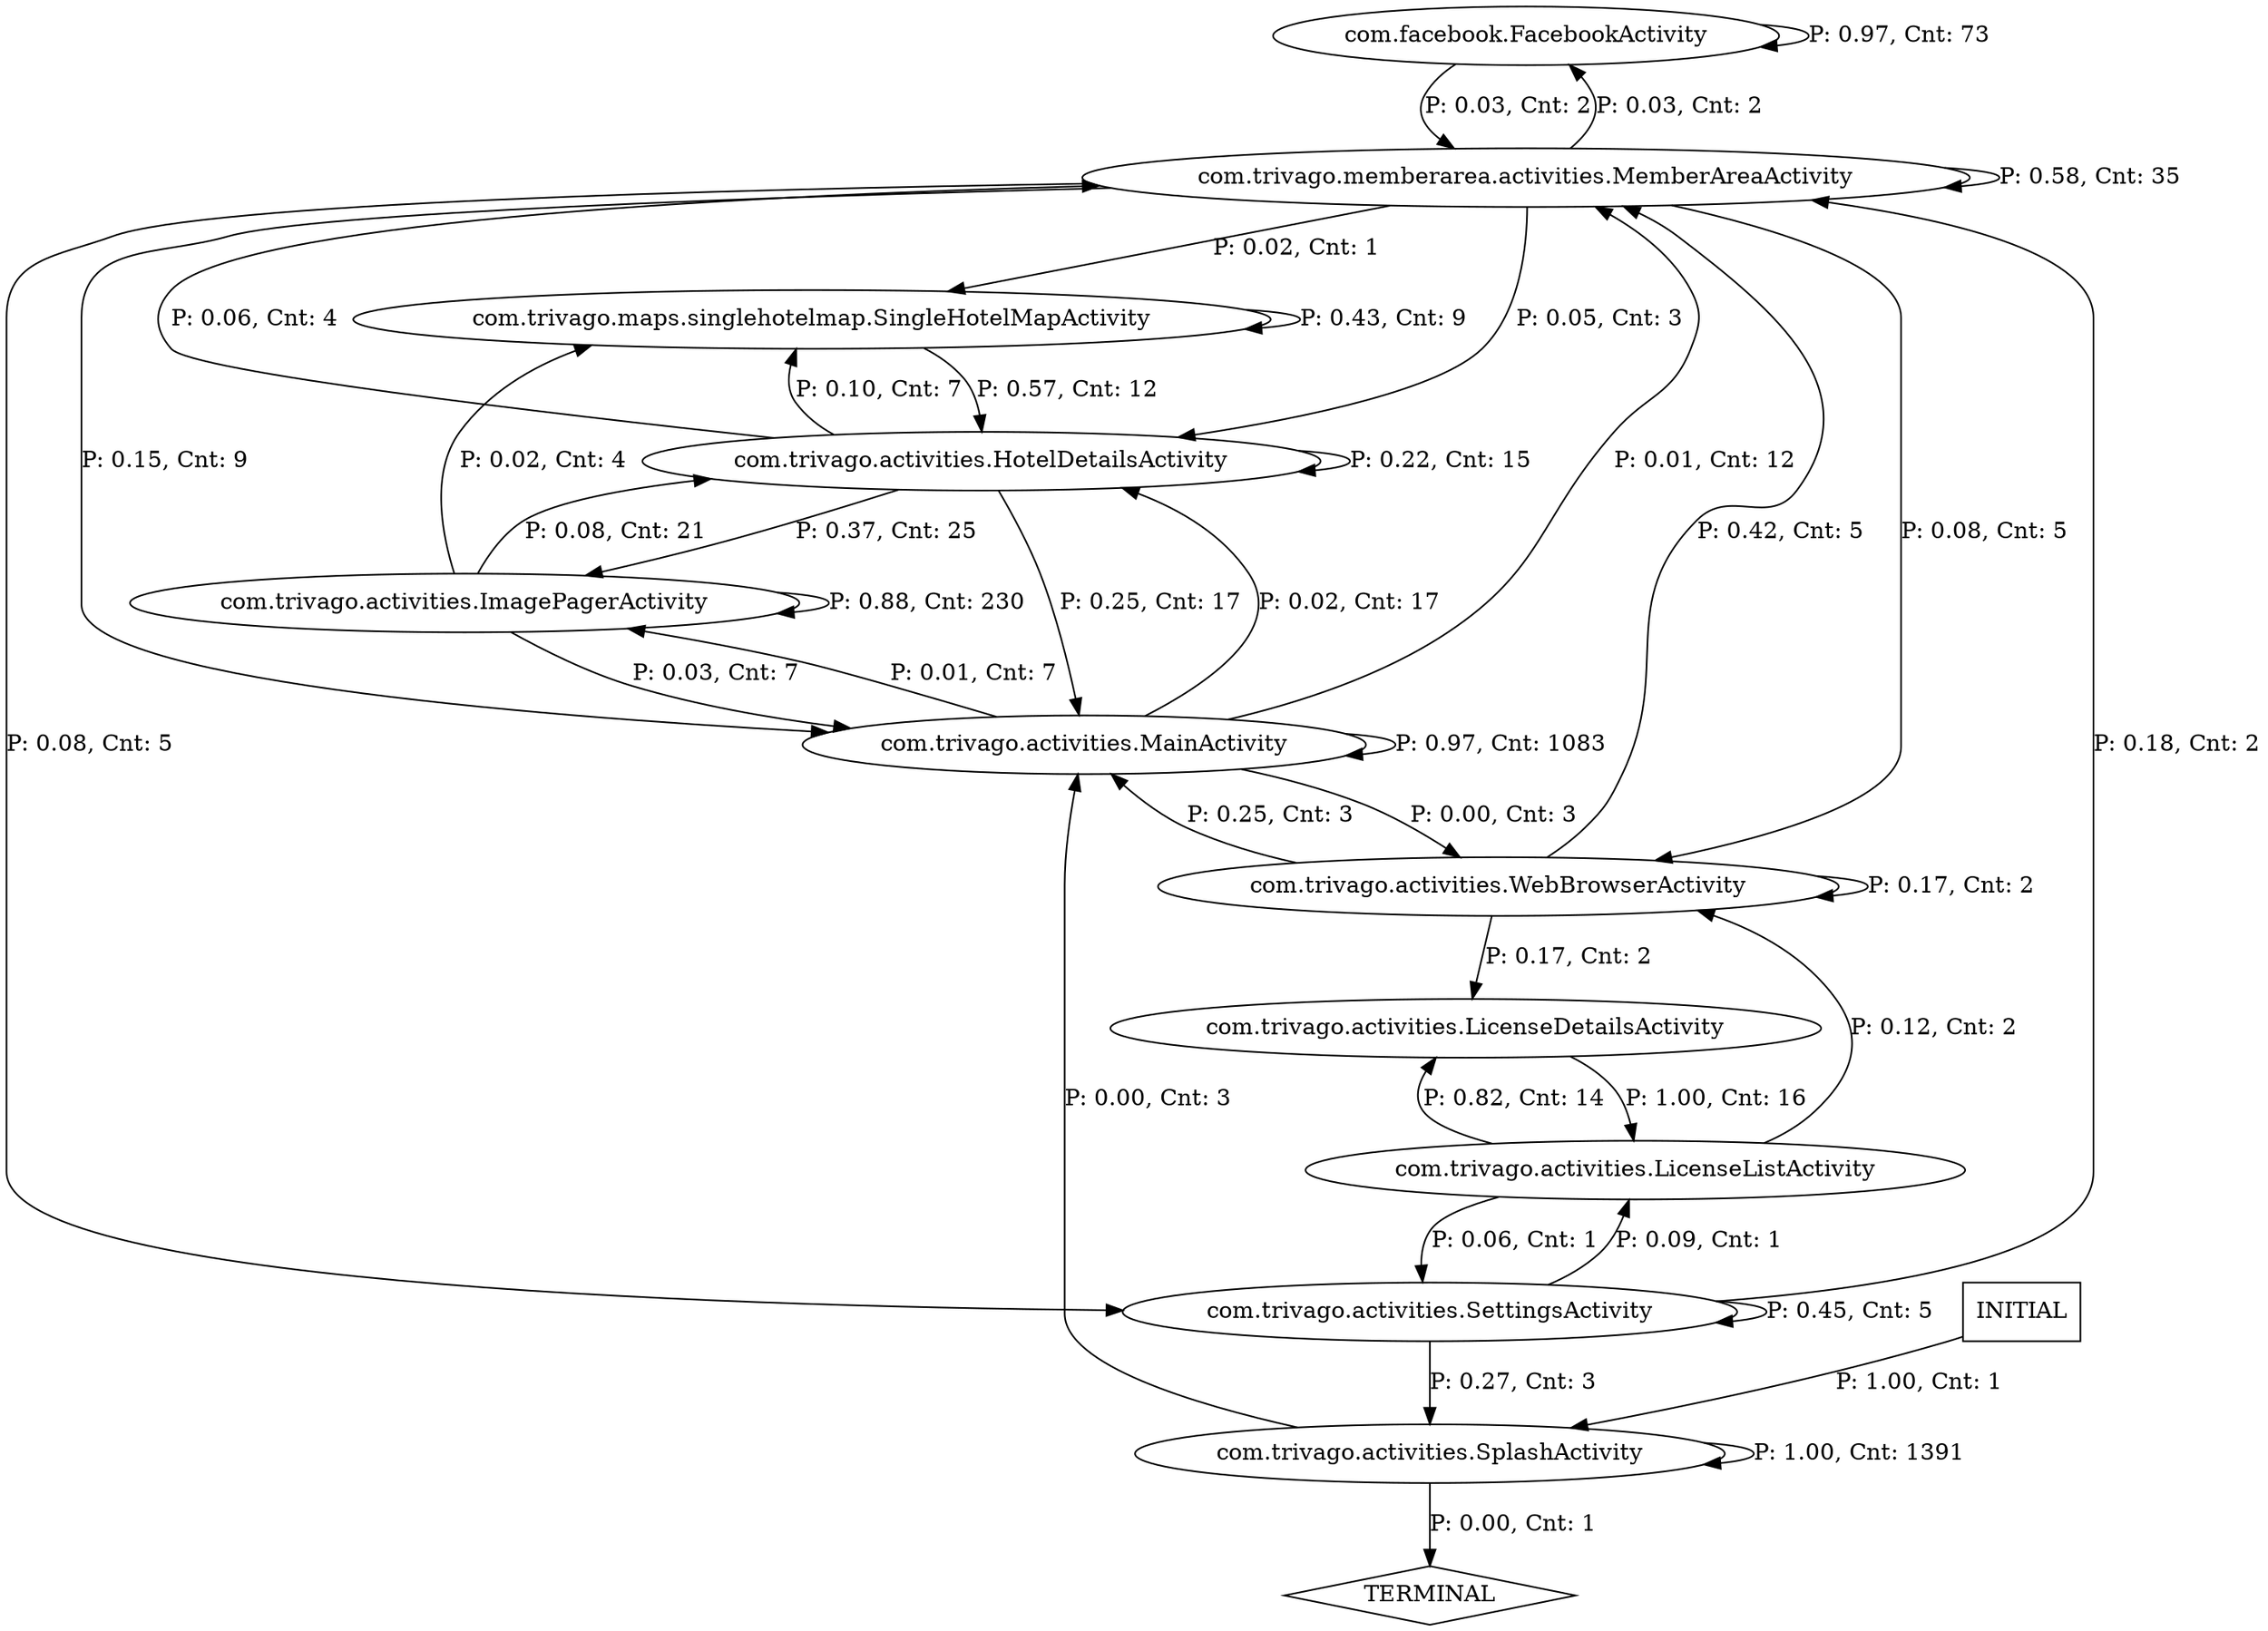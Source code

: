 digraph G {
  0 [label="com.facebook.FacebookActivity"];
  1 [label="com.trivago.activities.HotelDetailsActivity"];
  2 [label="com.trivago.activities.ImagePagerActivity"];
  3 [label="com.trivago.activities.LicenseDetailsActivity"];
  4 [label="com.trivago.activities.LicenseListActivity"];
  5 [label="com.trivago.activities.MainActivity"];
  6 [label="com.trivago.activities.SettingsActivity"];
  7 [label="com.trivago.activities.SplashActivity"];
  8 [label="com.trivago.activities.WebBrowserActivity"];
  9 [label="com.trivago.maps.singlehotelmap.SingleHotelMapActivity"];
  10 [label="com.trivago.memberarea.activities.MemberAreaActivity"];
  11 [label="TERMINAL",shape=diamond];
  12 [label="INITIAL",shape=box];
0->0 [label="P: 0.97, Cnt: 73"];
0->10 [label="P: 0.03, Cnt: 2"];
1->1 [label="P: 0.22, Cnt: 15"];
1->2 [label="P: 0.37, Cnt: 25"];
1->5 [label="P: 0.25, Cnt: 17"];
1->9 [label="P: 0.10, Cnt: 7"];
1->10 [label="P: 0.06, Cnt: 4"];
2->1 [label="P: 0.08, Cnt: 21"];
2->2 [label="P: 0.88, Cnt: 230"];
2->5 [label="P: 0.03, Cnt: 7"];
2->9 [label="P: 0.02, Cnt: 4"];
3->4 [label="P: 1.00, Cnt: 16"];
4->3 [label="P: 0.82, Cnt: 14"];
4->6 [label="P: 0.06, Cnt: 1"];
4->8 [label="P: 0.12, Cnt: 2"];
5->1 [label="P: 0.02, Cnt: 17"];
5->2 [label="P: 0.01, Cnt: 7"];
5->5 [label="P: 0.97, Cnt: 1083"];
5->8 [label="P: 0.00, Cnt: 3"];
5->10 [label="P: 0.01, Cnt: 12"];
6->4 [label="P: 0.09, Cnt: 1"];
6->6 [label="P: 0.45, Cnt: 5"];
6->7 [label="P: 0.27, Cnt: 3"];
6->10 [label="P: 0.18, Cnt: 2"];
7->5 [label="P: 0.00, Cnt: 3"];
7->7 [label="P: 1.00, Cnt: 1391"];
7->11 [label="P: 0.00, Cnt: 1"];
8->3 [label="P: 0.17, Cnt: 2"];
8->5 [label="P: 0.25, Cnt: 3"];
8->8 [label="P: 0.17, Cnt: 2"];
8->10 [label="P: 0.42, Cnt: 5"];
9->1 [label="P: 0.57, Cnt: 12"];
9->9 [label="P: 0.43, Cnt: 9"];
10->0 [label="P: 0.03, Cnt: 2"];
10->1 [label="P: 0.05, Cnt: 3"];
10->5 [label="P: 0.15, Cnt: 9"];
10->6 [label="P: 0.08, Cnt: 5"];
10->8 [label="P: 0.08, Cnt: 5"];
10->9 [label="P: 0.02, Cnt: 1"];
10->10 [label="P: 0.58, Cnt: 35"];
12->7 [label="P: 1.00, Cnt: 1"];
}
